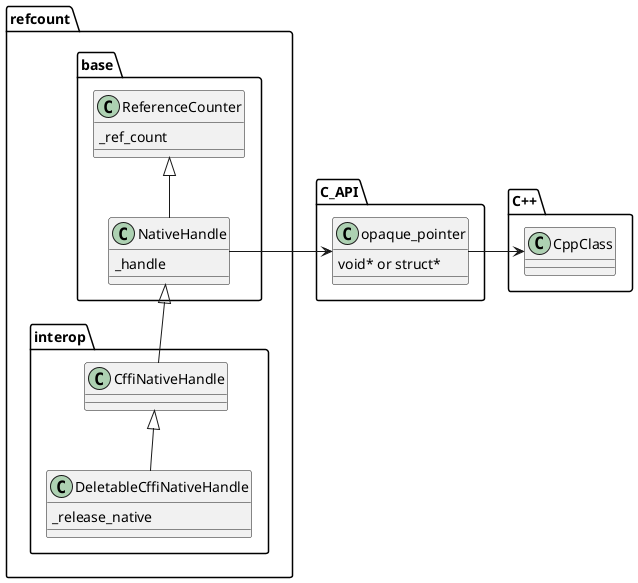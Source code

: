 @startuml refcount-principles

' left to right direction
' right to left direction

package refcount.base {
  class ReferenceCounter{
    {field} _ref_count
  }

  class NativeHandle{
    {field} _handle
  }
}

package refcount.interop {
  class CffiNativeHandle
  class DeletableCffiNativeHandle {
    {field} _release_native
  }
}

package C_API {
  class opaque_pointer
  {
    void* or struct*
  }
}

package C++ {
  class CppClass
}


NativeHandle <|-- CffiNativeHandle
CffiNativeHandle <|-- DeletableCffiNativeHandle
ReferenceCounter <|-- NativeHandle

NativeHandle -> opaque_pointer
opaque_pointer -> CppClass

' package waa.forecast {
'   class InflowForecasting
'   class RuleCurves

'   class ForecastSimulation
'   ' class ForecastInputs

'   InflowForecasting *-- ForecastDateSelection
'   RuleCurves *-- ForecastDateSelection

'   ForecastSimulation --|> ForecastInflows
'   ForecastSimulation *-- RuleCurves
'   ForecastSimulation *-- ReservoirTargets

' }

' package "waasrv" #DDDDDD {
'   Object <|-- ArrayList
' }


@enduml

